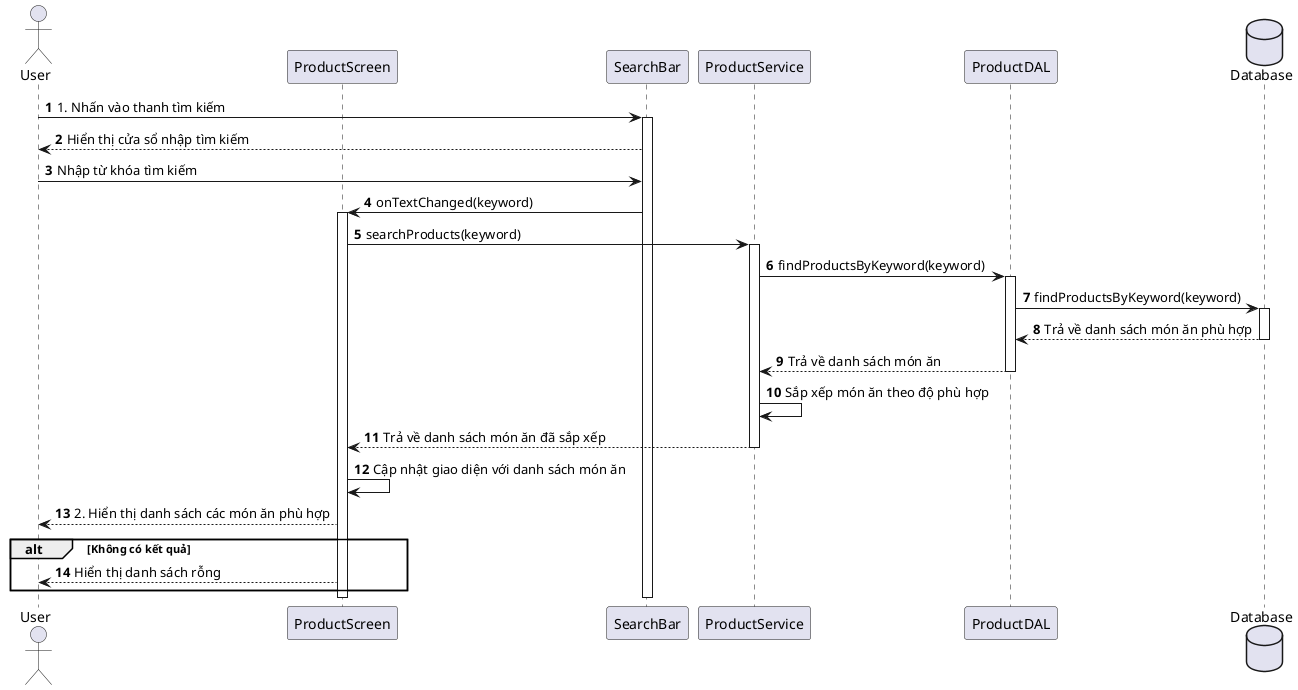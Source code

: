 @startuml
autonumber

actor User
participant "ProductScreen" as PS
participant "SearchBar" as SB
participant "ProductService" as Service
participant "ProductDAL" as DAL
database "Database" as DB

User -> SB: 1. Nhấn vào thanh tìm kiếm
activate SB

SB --> User: Hiển thị cửa sổ nhập tìm kiếm
User -> SB: Nhập từ khóa tìm kiếm

SB -> PS: onTextChanged(keyword)
activate PS

PS -> Service: searchProducts(keyword)
activate Service

Service -> DAL: findProductsByKeyword(keyword)
activate DAL

DAL -> DB: findProductsByKeyword(keyword)
activate DB
DB --> DAL: Trả về danh sách món ăn phù hợp
deactivate DB

DAL --> Service: Trả về danh sách món ăn
deactivate DAL

Service -> Service: Sắp xếp món ăn theo độ phù hợp
Service --> PS: Trả về danh sách món ăn đã sắp xếp
deactivate Service

PS -> PS: Cập nhật giao diện với danh sách món ăn
PS --> User: 2. Hiển thị danh sách các món ăn phù hợp

alt Không có kết quả
    PS --> User: Hiển thị danh sách rỗng
end

deactivate PS
deactivate SB

@enduml